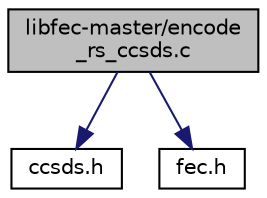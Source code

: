 digraph "libfec-master/encode_rs_ccsds.c"
{
 // LATEX_PDF_SIZE
  edge [fontname="Helvetica",fontsize="10",labelfontname="Helvetica",labelfontsize="10"];
  node [fontname="Helvetica",fontsize="10",shape=record];
  Node1 [label="libfec-master/encode\l_rs_ccsds.c",height=0.2,width=0.4,color="black", fillcolor="grey75", style="filled", fontcolor="black",tooltip=" "];
  Node1 -> Node2 [color="midnightblue",fontsize="10",style="solid"];
  Node2 [label="ccsds.h",height=0.2,width=0.4,color="black", fillcolor="white", style="filled",URL="$ccsds_8h.html",tooltip=" "];
  Node1 -> Node3 [color="midnightblue",fontsize="10",style="solid"];
  Node3 [label="fec.h",height=0.2,width=0.4,color="black", fillcolor="white", style="filled",URL="$fec_8h.html",tooltip=" "];
}
